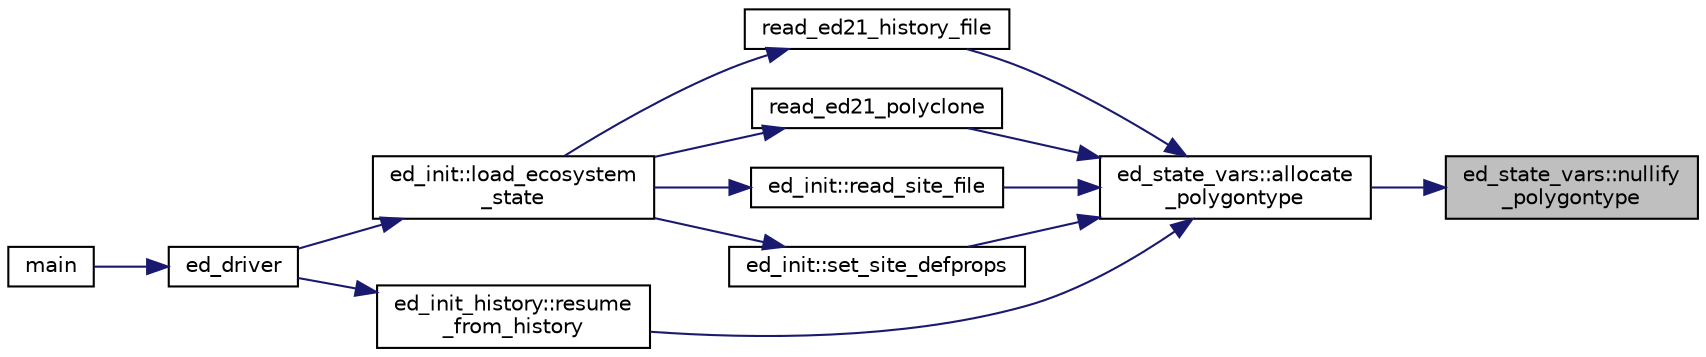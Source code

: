 digraph "ed_state_vars::nullify_polygontype"
{
 // LATEX_PDF_SIZE
  edge [fontname="Helvetica",fontsize="10",labelfontname="Helvetica",labelfontsize="10"];
  node [fontname="Helvetica",fontsize="10",shape=record];
  rankdir="RL";
  Node1 [label="ed_state_vars::nullify\l_polygontype",height=0.2,width=0.4,color="black", fillcolor="grey75", style="filled", fontcolor="black",tooltip="Nullifies all site pointers."];
  Node1 -> Node2 [dir="back",color="midnightblue",fontsize="10",style="solid",fontname="Helvetica"];
  Node2 [label="ed_state_vars::allocate\l_polygontype",height=0.2,width=0.4,color="black", fillcolor="white", style="filled",URL="$namespaceed__state__vars.html#ad14e882e6c902118f0e369dd846eeedf",tooltip="Allocates the site-level variables."];
  Node2 -> Node3 [dir="back",color="midnightblue",fontsize="10",style="solid",fontname="Helvetica"];
  Node3 [label="read_ed21_history_file",height=0.2,width=0.4,color="black", fillcolor="white", style="filled",URL="$ed__read__ed21__history_8f90.html#ab0faf0a20947c74801841975108b59ba",tooltip=" "];
  Node3 -> Node4 [dir="back",color="midnightblue",fontsize="10",style="solid",fontname="Helvetica"];
  Node4 [label="ed_init::load_ecosystem\l_state",height=0.2,width=0.4,color="black", fillcolor="white", style="filled",URL="$namespaceed__init.html#a8181c9f2a37fc0800a7579090f3b3ed0",tooltip=" "];
  Node4 -> Node5 [dir="back",color="midnightblue",fontsize="10",style="solid",fontname="Helvetica"];
  Node5 [label="ed_driver",height=0.2,width=0.4,color="black", fillcolor="white", style="filled",URL="$ed__driver_8_f90.html#a5706bd8bee60960fe8166de1870e47da",tooltip=" "];
  Node5 -> Node6 [dir="back",color="midnightblue",fontsize="10",style="solid",fontname="Helvetica"];
  Node6 [label="main",height=0.2,width=0.4,color="black", fillcolor="white", style="filled",URL="$edmain_8_f90.html#a8ec2266d83cd6c0b762cbcbc92c0af3d",tooltip=" "];
  Node2 -> Node7 [dir="back",color="midnightblue",fontsize="10",style="solid",fontname="Helvetica"];
  Node7 [label="read_ed21_polyclone",height=0.2,width=0.4,color="black", fillcolor="white", style="filled",URL="$ed__read__ed21__history_8f90.html#a1e9d28328ec655a6bcac03ee1618759a",tooltip=" "];
  Node7 -> Node4 [dir="back",color="midnightblue",fontsize="10",style="solid",fontname="Helvetica"];
  Node2 -> Node8 [dir="back",color="midnightblue",fontsize="10",style="solid",fontname="Helvetica"];
  Node8 [label="ed_init::read_site_file",height=0.2,width=0.4,color="black", fillcolor="white", style="filled",URL="$namespaceed__init.html#a736b981974d69fb456a9c1b6d9976638",tooltip=" "];
  Node8 -> Node4 [dir="back",color="midnightblue",fontsize="10",style="solid",fontname="Helvetica"];
  Node2 -> Node9 [dir="back",color="midnightblue",fontsize="10",style="solid",fontname="Helvetica"];
  Node9 [label="ed_init_history::resume\l_from_history",height=0.2,width=0.4,color="black", fillcolor="white", style="filled",URL="$namespaceed__init__history.html#a8369fa1f9ca2551e5c4e3ae6bb032dbc",tooltip=" "];
  Node9 -> Node5 [dir="back",color="midnightblue",fontsize="10",style="solid",fontname="Helvetica"];
  Node2 -> Node10 [dir="back",color="midnightblue",fontsize="10",style="solid",fontname="Helvetica"];
  Node10 [label="ed_init::set_site_defprops",height=0.2,width=0.4,color="black", fillcolor="white", style="filled",URL="$namespaceed__init.html#a870136e2cbfd47dbd5ed21e3e21c5ecb",tooltip=" "];
  Node10 -> Node4 [dir="back",color="midnightblue",fontsize="10",style="solid",fontname="Helvetica"];
}
